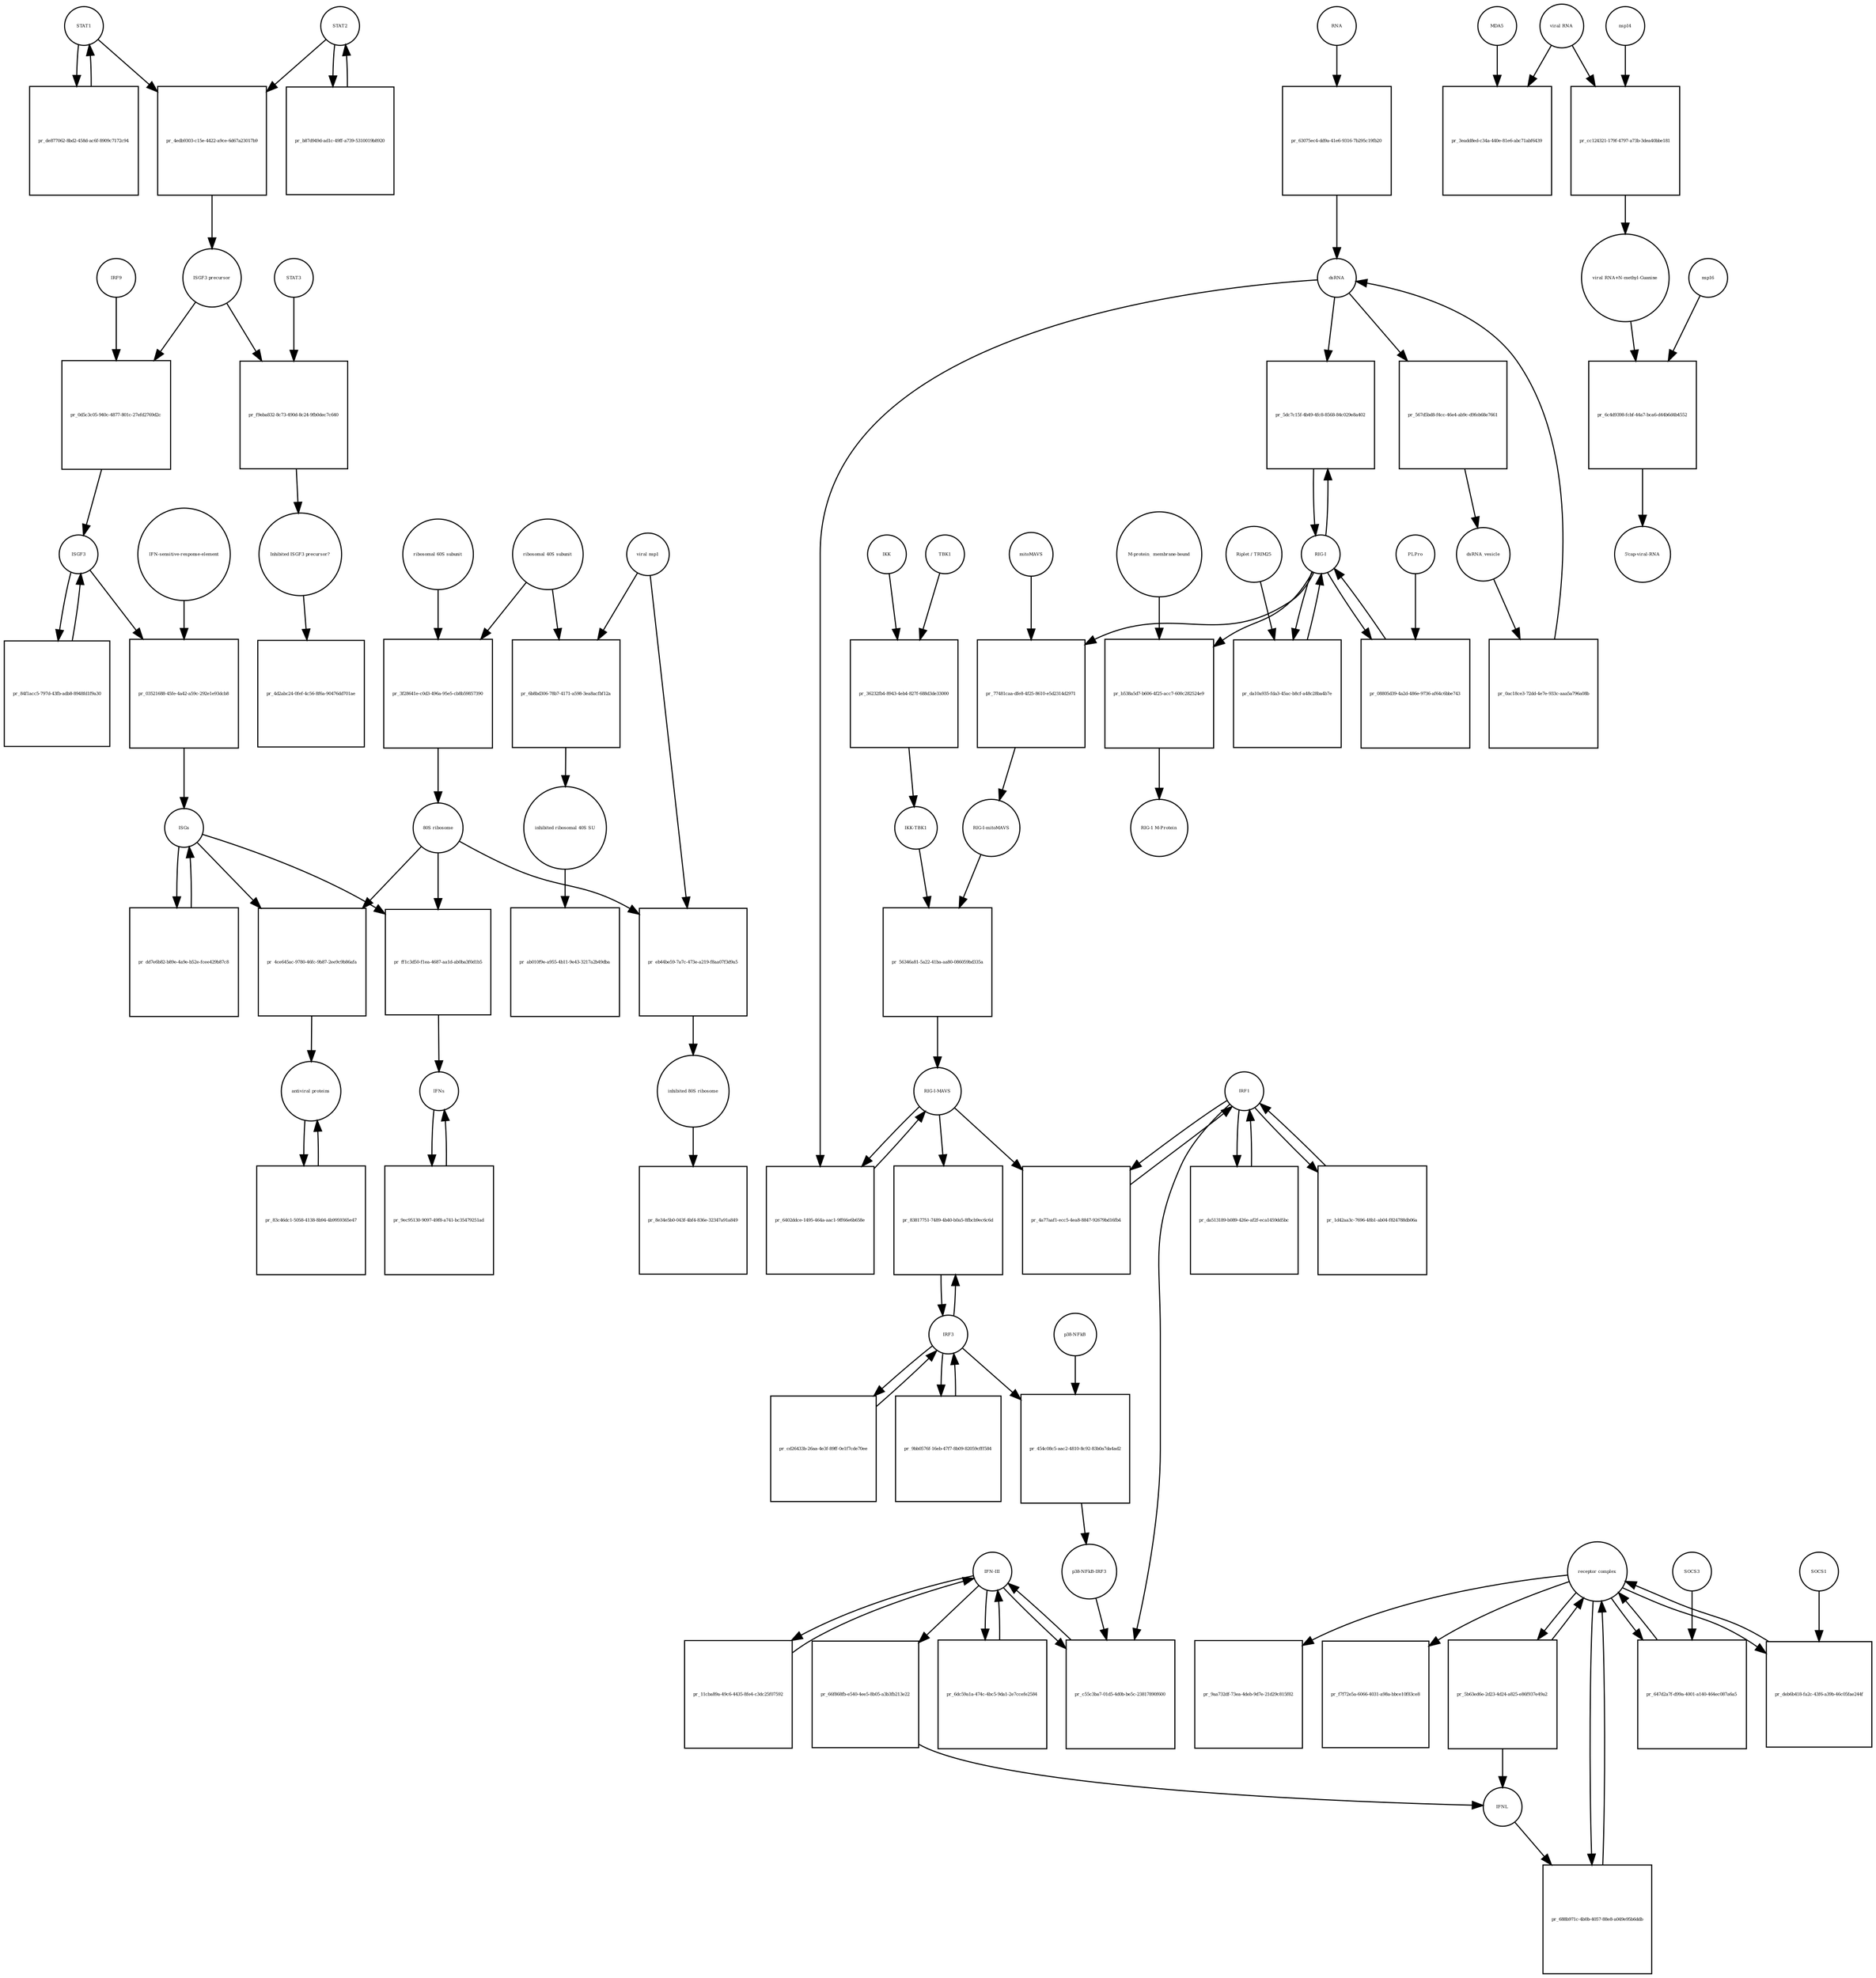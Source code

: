 strict digraph  {
STAT1 [annotation="", bipartite=0, cls=macromolecule, fontsize=4, label=STAT1, shape=circle];
"pr_4edb9303-c15e-4422-a9ce-6d67a23017b9" [annotation="", bipartite=1, cls=process, fontsize=4, label="pr_4edb9303-c15e-4422-a9ce-6d67a23017b9", shape=square];
STAT2 [annotation="", bipartite=0, cls=macromolecule, fontsize=4, label=STAT2, shape=circle];
"ISGF3 precursor" [annotation="", bipartite=0, cls=complex, fontsize=4, label="ISGF3 precursor", shape=circle];
"pr_0d5c3c05-940c-4877-801c-27efd2769d2c" [annotation="", bipartite=1, cls=process, fontsize=4, label="pr_0d5c3c05-940c-4877-801c-27efd2769d2c", shape=square];
IRF9 [annotation="", bipartite=0, cls=macromolecule, fontsize=4, label=IRF9, shape=circle];
ISGF3 [annotation="", bipartite=0, cls=complex, fontsize=4, label=ISGF3, shape=circle];
"pr_de877062-8bd2-458d-ac6f-8909c7172c94" [annotation="", bipartite=1, cls=process, fontsize=4, label="pr_de877062-8bd2-458d-ac6f-8909c7172c94", shape=square];
"pr_b87d949d-ad1c-49ff-a739-5310019b8920" [annotation="", bipartite=1, cls=process, fontsize=4, label="pr_b87d949d-ad1c-49ff-a739-5310019b8920", shape=square];
"receptor complex" [annotation="", bipartite=0, cls=complex, fontsize=4, label="receptor complex", shape=circle];
"pr_688b971c-4b0b-4057-88e8-a049e95b6ddb" [annotation="", bipartite=1, cls=process, fontsize=4, label="pr_688b971c-4b0b-4057-88e8-a049e95b6ddb", shape=square];
IFNL [annotation="", bipartite=0, cls=macromolecule, fontsize=4, label=IFNL, shape=circle];
"IFN-sensitive-response-element" [annotation="", bipartite=0, cls="nucleic acid feature", fontsize=4, label="IFN-sensitive-response-element", shape=circle];
"pr_03521688-45fe-4a42-a59c-292e1e93dcb8" [annotation="", bipartite=1, cls=process, fontsize=4, label="pr_03521688-45fe-4a42-a59c-292e1e93dcb8", shape=square];
ISGs [annotation="", bipartite=0, cls="nucleic acid feature", fontsize=4, label=ISGs, shape=circle];
"pr_ff1c3d50-f1ea-4687-aa1d-ab0ba3f0d1b5" [annotation="", bipartite=1, cls=process, fontsize=4, label="pr_ff1c3d50-f1ea-4687-aa1d-ab0ba3f0d1b5", shape=square];
IFNs [annotation="", bipartite=0, cls=macromolecule, fontsize=4, label=IFNs, shape=circle];
"80S ribosome" [annotation="", bipartite=0, cls=complex, fontsize=4, label="80S ribosome", shape=circle];
"pr_4ce645ac-9780-46fc-9b87-2ee9c9b86afa" [annotation="", bipartite=1, cls=process, fontsize=4, label="pr_4ce645ac-9780-46fc-9b87-2ee9c9b86afa", shape=square];
"antiviral proteins" [annotation="", bipartite=0, cls=macromolecule, fontsize=4, label="antiviral proteins", shape=circle];
"pr_84f1acc5-797d-43fb-adb8-8948fd1f9a30" [annotation="", bipartite=1, cls=process, fontsize=4, label="pr_84f1acc5-797d-43fb-adb8-8948fd1f9a30", shape=square];
"pr_dd7e6b82-b89e-4a9e-b52e-fcee429b87c8" [annotation="", bipartite=1, cls=process, fontsize=4, label="pr_dd7e6b82-b89e-4a9e-b52e-fcee429b87c8", shape=square];
"pr_83c46dc1-5058-4138-8b94-4b9959365e47" [annotation="", bipartite=1, cls=process, fontsize=4, label="pr_83c46dc1-5058-4138-8b94-4b9959365e47", shape=square];
"viral RNA" [annotation="", bipartite=0, cls="nucleic acid feature", fontsize=4, label="viral RNA", shape=circle];
"pr_3eadd8ed-c34a-440e-81e6-abc71abf6439" [annotation="", bipartite=1, cls=process, fontsize=4, label="pr_3eadd8ed-c34a-440e-81e6-abc71abf6439", shape=square];
MDA5 [annotation="", bipartite=0, cls=macromolecule, fontsize=4, label=MDA5, shape=circle];
"pr_cc124321-179f-4797-a73b-3dea40bbe181" [annotation="", bipartite=1, cls=process, fontsize=4, label="pr_cc124321-179f-4797-a73b-3dea40bbe181", shape=square];
"viral RNA+N-methyl-Guanine" [annotation="", bipartite=0, cls="nucleic acid feature", fontsize=4, label="viral RNA+N-methyl-Guanine", shape=circle];
nsp14 [annotation="", bipartite=0, cls=macromolecule, fontsize=4, label=nsp14, shape=circle];
"pr_6c4d9398-fcbf-44a7-bca6-d44b6d4b4552" [annotation="", bipartite=1, cls=process, fontsize=4, label="pr_6c4d9398-fcbf-44a7-bca6-d44b6d4b4552", shape=square];
"5'cap-viral-RNA" [annotation="", bipartite=0, cls="nucleic acid feature", fontsize=4, label="5'cap-viral-RNA", shape=circle];
nsp16 [annotation="", bipartite=0, cls=macromolecule, fontsize=4, label=nsp16, shape=circle];
IKK [annotation="", bipartite=0, cls=macromolecule, fontsize=4, label=IKK, shape=circle];
"pr_36232fb4-8943-4eb4-827f-688d3de33000" [annotation="", bipartite=1, cls=process, fontsize=4, label="pr_36232fb4-8943-4eb4-827f-688d3de33000", shape=square];
TBK1 [annotation="", bipartite=0, cls=macromolecule, fontsize=4, label=TBK1, shape=circle];
"IKK-TBK1" [annotation="", bipartite=0, cls=complex, fontsize=4, label="IKK-TBK1", shape=circle];
IRF3 [annotation="", bipartite=0, cls=macromolecule, fontsize=4, label=IRF3, shape=circle];
"pr_83817751-7489-4b40-b0a5-8fbcb9ec6c6d" [annotation="", bipartite=1, cls=process, fontsize=4, label="pr_83817751-7489-4b40-b0a5-8fbcb9ec6c6d", shape=square];
"RIG-I-MAVS" [annotation="", bipartite=0, cls=complex, fontsize=4, label="RIG-I-MAVS", shape=circle];
"pr_6402ddce-1495-464a-aac1-9ff66e6b658e" [annotation="", bipartite=1, cls=process, fontsize=4, label="pr_6402ddce-1495-464a-aac1-9ff66e6b658e", shape=square];
dsRNA [annotation="", bipartite=0, cls="nucleic acid feature", fontsize=4, label=dsRNA, shape=circle];
IRF1 [annotation="", bipartite=0, cls=macromolecule, fontsize=4, label=IRF1, shape=circle];
"pr_4a77aaf1-ecc5-4ea8-8847-92679bd16fb4" [annotation="", bipartite=1, cls=process, fontsize=4, label="pr_4a77aaf1-ecc5-4ea8-8847-92679bd16fb4", shape=square];
"IFN-III" [annotation="", bipartite=0, cls=macromolecule, fontsize=4, label="IFN-III", shape=circle];
"pr_6dc59a1a-474c-4bc5-9da1-2e7ccefe2584" [annotation="", bipartite=1, cls=process, fontsize=4, label="pr_6dc59a1a-474c-4bc5-9da1-2e7ccefe2584", shape=square];
"pr_11cba89a-49c6-4435-8fe4-c3dc25f07592" [annotation="", bipartite=1, cls=process, fontsize=4, label="pr_11cba89a-49c6-4435-8fe4-c3dc25f07592", shape=square];
"pr_c55c3ba7-01d5-4d0b-be5c-23817890f600" [annotation="", bipartite=1, cls=process, fontsize=4, label="pr_c55c3ba7-01d5-4d0b-be5c-23817890f600", shape=square];
"p38-NFkB-IRF3" [annotation="", bipartite=0, cls=complex, fontsize=4, label="p38-NFkB-IRF3", shape=circle];
"pr_66f868fb-e540-4ee5-8b05-a3b3fb213e22" [annotation="", bipartite=1, cls=process, fontsize=4, label="pr_66f868fb-e540-4ee5-8b05-a3b3fb213e22", shape=square];
"RIG-I" [annotation="", bipartite=0, cls=macromolecule, fontsize=4, label="RIG-I", shape=circle];
"pr_5dc7c15f-4b49-4fc8-8568-84c029e8a402" [annotation="", bipartite=1, cls=process, fontsize=4, label="pr_5dc7c15f-4b49-4fc8-8568-84c029e8a402", shape=square];
"RIG-I-mitoMAVS" [annotation="", bipartite=0, cls=complex, fontsize=4, label="RIG-I-mitoMAVS", shape=circle];
"pr_56346a81-5a22-41ba-aa80-086059bd335a" [annotation="", bipartite=1, cls=process, fontsize=4, label="pr_56346a81-5a22-41ba-aa80-086059bd335a", shape=square];
"p38-NFkB" [annotation="", bipartite=0, cls=complex, fontsize=4, label="p38-NFkB", shape=circle];
"pr_454c08c5-aac2-4810-8c92-83b0a7da4ad2" [annotation="", bipartite=1, cls=process, fontsize=4, label="pr_454c08c5-aac2-4810-8c92-83b0a7da4ad2", shape=square];
"pr_567d5bd8-f4cc-46e4-ab9c-d9feb68e7661" [annotation="", bipartite=1, cls=process, fontsize=4, label="pr_567d5bd8-f4cc-46e4-ab9c-d9feb68e7661", shape=square];
dsRNA_vesicle [annotation="", bipartite=0, cls="nucleic acid feature", fontsize=4, label=dsRNA_vesicle, shape=circle];
"pr_0ac18ce3-72dd-4e7e-933c-aaa5a796a08b" [annotation="", bipartite=1, cls=process, fontsize=4, label="pr_0ac18ce3-72dd-4e7e-933c-aaa5a796a08b", shape=square];
"pr_cd26433b-26aa-4e3f-89ff-0e1f7cde70ee" [annotation="", bipartite=1, cls=process, fontsize=4, label="pr_cd26433b-26aa-4e3f-89ff-0e1f7cde70ee", shape=square];
"pr_9bb0576f-16eb-47f7-8b09-82059cfff584" [annotation="", bipartite=1, cls=process, fontsize=4, label="pr_9bb0576f-16eb-47f7-8b09-82059cfff584", shape=square];
"pr_da513189-b089-426e-af2f-eca1459dd5bc" [annotation="", bipartite=1, cls=process, fontsize=4, label="pr_da513189-b089-426e-af2f-eca1459dd5bc", shape=square];
"pr_1d42aa3c-7696-48b1-ab04-f824788db06a" [annotation="", bipartite=1, cls=process, fontsize=4, label="pr_1d42aa3c-7696-48b1-ab04-f824788db06a", shape=square];
RNA [annotation="", bipartite=0, cls="nucleic acid feature", fontsize=4, label=RNA, shape=circle];
"pr_63075ec4-dd9a-41e6-9316-7b295c19fb20" [annotation="", bipartite=1, cls=process, fontsize=4, label="pr_63075ec4-dd9a-41e6-9316-7b295c19fb20", shape=square];
"ribosomal 60S subunit" [annotation="", bipartite=0, cls=complex, fontsize=4, label="ribosomal 60S subunit", shape=circle];
"pr_3f28641e-c0d3-496a-95e5-cb8b59857390" [annotation="", bipartite=1, cls=process, fontsize=4, label="pr_3f28641e-c0d3-496a-95e5-cb8b59857390", shape=square];
"ribosomal 40S subunit" [annotation="", bipartite=0, cls=complex, fontsize=4, label="ribosomal 40S subunit", shape=circle];
"pr_6b8bd306-78b7-4171-a598-3ea8acfbf12a" [annotation="", bipartite=1, cls=process, fontsize=4, label="pr_6b8bd306-78b7-4171-a598-3ea8acfbf12a", shape=square];
"viral nsp1" [annotation="", bipartite=0, cls=macromolecule, fontsize=4, label="viral nsp1", shape=circle];
"inhibited ribosomal 40S SU" [annotation="urn_miriam_doi_10.1101%2F2020.05.18.102467", bipartite=0, cls=complex, fontsize=4, label="inhibited ribosomal 40S SU", shape=circle];
"pr_eb44be59-7a7c-473e-a219-f8aa07f3d9a5" [annotation="", bipartite=1, cls=process, fontsize=4, label="pr_eb44be59-7a7c-473e-a219-f8aa07f3d9a5", shape=square];
"inhibited 80S ribosome" [annotation="", bipartite=0, cls=complex, fontsize=4, label="inhibited 80S ribosome", shape=circle];
"pr_f9eba832-8c73-490d-8c24-9fb0dec7c640" [annotation="", bipartite=1, cls=process, fontsize=4, label="pr_f9eba832-8c73-490d-8c24-9fb0dec7c640", shape=square];
STAT3 [annotation="", bipartite=0, cls=macromolecule, fontsize=4, label=STAT3, shape=circle];
"Inhibited ISGF3 precursor?" [annotation="", bipartite=0, cls=complex, fontsize=4, label="Inhibited ISGF3 precursor?", shape=circle];
"pr_9ec95130-9097-49f8-a741-bc35479251ad" [annotation="", bipartite=1, cls=process, fontsize=4, label="pr_9ec95130-9097-49f8-a741-bc35479251ad", shape=square];
"pr_647d2a7f-d99a-4001-a140-464ec087a6a5" [annotation="", bipartite=1, cls=process, fontsize=4, label="pr_647d2a7f-d99a-4001-a140-464ec087a6a5", shape=square];
SOCS3 [annotation="", bipartite=0, cls=macromolecule, fontsize=4, label=SOCS3, shape=circle];
"pr_deb6b418-fa2c-43f6-a39b-46c05fae244f" [annotation="", bipartite=1, cls=process, fontsize=4, label="pr_deb6b418-fa2c-43f6-a39b-46c05fae244f", shape=square];
SOCS1 [annotation="", bipartite=0, cls=macromolecule, fontsize=4, label=SOCS1, shape=circle];
"pr_4d2abc24-0fef-4c56-8f6a-90476dd701ae" [annotation="", bipartite=1, cls=process, fontsize=4, label="pr_4d2abc24-0fef-4c56-8f6a-90476dd701ae", shape=square];
"pr_9aa732df-73ea-4deb-9d7e-21d29c815f82" [annotation="", bipartite=1, cls=process, fontsize=4, label="pr_9aa732df-73ea-4deb-9d7e-21d29c815f82", shape=square];
"pr_f7f72e5a-6066-4031-a98a-bbce10f83ce8" [annotation="", bipartite=1, cls=process, fontsize=4, label="pr_f7f72e5a-6066-4031-a98a-bbce10f83ce8", shape=square];
"pr_8e34e5b0-043f-4bf4-836e-32347a91a849" [annotation="", bipartite=1, cls=process, fontsize=4, label="pr_8e34e5b0-043f-4bf4-836e-32347a91a849", shape=square];
"pr_ab010f9e-a955-4b11-9e43-3217a2b49dba" [annotation="", bipartite=1, cls=process, fontsize=4, label="pr_ab010f9e-a955-4b11-9e43-3217a2b49dba", shape=square];
"pr_5b63ed6e-2d23-4d24-a825-e86f937e49a2" [annotation="", bipartite=1, cls=process, fontsize=4, label="pr_5b63ed6e-2d23-4d24-a825-e86f937e49a2", shape=square];
"M-protein_ membrane-bound" [annotation="", bipartite=0, cls=macromolecule, fontsize=4, label="M-protein_ membrane-bound", shape=circle];
"pr_b538a5d7-b606-4f25-acc7-600c282524e9" [annotation="", bipartite=1, cls=process, fontsize=4, label="pr_b538a5d7-b606-4f25-acc7-600c282524e9", shape=square];
"RIG-1 M-Protein" [annotation="", bipartite=0, cls=complex, fontsize=4, label="RIG-1 M-Protein", shape=circle];
"pr_77481caa-dfe8-4f25-8610-e5d2314d2971" [annotation="", bipartite=1, cls=process, fontsize=4, label="pr_77481caa-dfe8-4f25-8610-e5d2314d2971", shape=square];
mitoMAVS [annotation="", bipartite=0, cls=macromolecule, fontsize=4, label=mitoMAVS, shape=circle];
"pr_da10a935-fda3-45ac-b8cf-a48c28ba4b7e" [annotation="", bipartite=1, cls=process, fontsize=4, label="pr_da10a935-fda3-45ac-b8cf-a48c28ba4b7e", shape=square];
"Riplet / TRIM25" [annotation="", bipartite=0, cls=macromolecule, fontsize=4, label="Riplet / TRIM25", shape=circle];
"pr_08805d39-4a2d-486e-9736-af64c6bbe743" [annotation="", bipartite=1, cls=process, fontsize=4, label="pr_08805d39-4a2d-486e-9736-af64c6bbe743", shape=square];
PLPro [annotation="", bipartite=0, cls=macromolecule, fontsize=4, label=PLPro, shape=circle];
STAT1 -> "pr_4edb9303-c15e-4422-a9ce-6d67a23017b9"  [annotation="", interaction_type=consumption];
STAT1 -> "pr_de877062-8bd2-458d-ac6f-8909c7172c94"  [annotation="", interaction_type=consumption];
"pr_4edb9303-c15e-4422-a9ce-6d67a23017b9" -> "ISGF3 precursor"  [annotation="", interaction_type=production];
STAT2 -> "pr_4edb9303-c15e-4422-a9ce-6d67a23017b9"  [annotation="", interaction_type=consumption];
STAT2 -> "pr_b87d949d-ad1c-49ff-a739-5310019b8920"  [annotation="", interaction_type=consumption];
"ISGF3 precursor" -> "pr_0d5c3c05-940c-4877-801c-27efd2769d2c"  [annotation="", interaction_type=consumption];
"ISGF3 precursor" -> "pr_f9eba832-8c73-490d-8c24-9fb0dec7c640"  [annotation="", interaction_type=consumption];
"pr_0d5c3c05-940c-4877-801c-27efd2769d2c" -> ISGF3  [annotation="", interaction_type=production];
IRF9 -> "pr_0d5c3c05-940c-4877-801c-27efd2769d2c"  [annotation="", interaction_type=consumption];
ISGF3 -> "pr_03521688-45fe-4a42-a59c-292e1e93dcb8"  [annotation="", interaction_type="necessary stimulation"];
ISGF3 -> "pr_84f1acc5-797d-43fb-adb8-8948fd1f9a30"  [annotation="", interaction_type=consumption];
"pr_de877062-8bd2-458d-ac6f-8909c7172c94" -> STAT1  [annotation="", interaction_type=production];
"pr_b87d949d-ad1c-49ff-a739-5310019b8920" -> STAT2  [annotation="", interaction_type=production];
"receptor complex" -> "pr_688b971c-4b0b-4057-88e8-a049e95b6ddb"  [annotation="", interaction_type=consumption];
"receptor complex" -> "pr_647d2a7f-d99a-4001-a140-464ec087a6a5"  [annotation="", interaction_type=consumption];
"receptor complex" -> "pr_deb6b418-fa2c-43f6-a39b-46c05fae244f"  [annotation="", interaction_type=consumption];
"receptor complex" -> "pr_9aa732df-73ea-4deb-9d7e-21d29c815f82"  [annotation="", interaction_type=consumption];
"receptor complex" -> "pr_f7f72e5a-6066-4031-a98a-bbce10f83ce8"  [annotation="", interaction_type=consumption];
"receptor complex" -> "pr_5b63ed6e-2d23-4d24-a825-e86f937e49a2"  [annotation="", interaction_type=consumption];
"pr_688b971c-4b0b-4057-88e8-a049e95b6ddb" -> "receptor complex"  [annotation="", interaction_type=production];
IFNL -> "pr_688b971c-4b0b-4057-88e8-a049e95b6ddb"  [annotation="", interaction_type=stimulation];
"IFN-sensitive-response-element" -> "pr_03521688-45fe-4a42-a59c-292e1e93dcb8"  [annotation="", interaction_type=consumption];
"pr_03521688-45fe-4a42-a59c-292e1e93dcb8" -> ISGs  [annotation="", interaction_type=production];
ISGs -> "pr_ff1c3d50-f1ea-4687-aa1d-ab0ba3f0d1b5"  [annotation="", interaction_type=consumption];
ISGs -> "pr_4ce645ac-9780-46fc-9b87-2ee9c9b86afa"  [annotation="", interaction_type=consumption];
ISGs -> "pr_dd7e6b82-b89e-4a9e-b52e-fcee429b87c8"  [annotation="", interaction_type=consumption];
"pr_ff1c3d50-f1ea-4687-aa1d-ab0ba3f0d1b5" -> IFNs  [annotation="", interaction_type=production];
IFNs -> "pr_9ec95130-9097-49f8-a741-bc35479251ad"  [annotation="", interaction_type=consumption];
"80S ribosome" -> "pr_ff1c3d50-f1ea-4687-aa1d-ab0ba3f0d1b5"  [annotation="", interaction_type=catalysis];
"80S ribosome" -> "pr_4ce645ac-9780-46fc-9b87-2ee9c9b86afa"  [annotation="", interaction_type=catalysis];
"80S ribosome" -> "pr_eb44be59-7a7c-473e-a219-f8aa07f3d9a5"  [annotation="", interaction_type=consumption];
"pr_4ce645ac-9780-46fc-9b87-2ee9c9b86afa" -> "antiviral proteins"  [annotation="", interaction_type=production];
"antiviral proteins" -> "pr_83c46dc1-5058-4138-8b94-4b9959365e47"  [annotation="", interaction_type=consumption];
"pr_84f1acc5-797d-43fb-adb8-8948fd1f9a30" -> ISGF3  [annotation="", interaction_type=production];
"pr_dd7e6b82-b89e-4a9e-b52e-fcee429b87c8" -> ISGs  [annotation="", interaction_type=production];
"pr_83c46dc1-5058-4138-8b94-4b9959365e47" -> "antiviral proteins"  [annotation="", interaction_type=production];
"viral RNA" -> "pr_3eadd8ed-c34a-440e-81e6-abc71abf6439"  [annotation="", interaction_type=consumption];
"viral RNA" -> "pr_cc124321-179f-4797-a73b-3dea40bbe181"  [annotation="", interaction_type=consumption];
MDA5 -> "pr_3eadd8ed-c34a-440e-81e6-abc71abf6439"  [annotation="urn_miriam_doi_10.1016%2Fj.chom.2020.05.008", interaction_type=catalysis];
"pr_cc124321-179f-4797-a73b-3dea40bbe181" -> "viral RNA+N-methyl-Guanine"  [annotation="", interaction_type=production];
"viral RNA+N-methyl-Guanine" -> "pr_6c4d9398-fcbf-44a7-bca6-d44b6d4b4552"  [annotation="", interaction_type=consumption];
nsp14 -> "pr_cc124321-179f-4797-a73b-3dea40bbe181"  [annotation="", interaction_type=catalysis];
"pr_6c4d9398-fcbf-44a7-bca6-d44b6d4b4552" -> "5'cap-viral-RNA"  [annotation="", interaction_type=production];
nsp16 -> "pr_6c4d9398-fcbf-44a7-bca6-d44b6d4b4552"  [annotation="urn_miriam_doi_10.1016%2Fj.chom.2020.05.008", interaction_type=catalysis];
IKK -> "pr_36232fb4-8943-4eb4-827f-688d3de33000"  [annotation="", interaction_type=consumption];
"pr_36232fb4-8943-4eb4-827f-688d3de33000" -> "IKK-TBK1"  [annotation="", interaction_type=production];
TBK1 -> "pr_36232fb4-8943-4eb4-827f-688d3de33000"  [annotation="", interaction_type=consumption];
"IKK-TBK1" -> "pr_56346a81-5a22-41ba-aa80-086059bd335a"  [annotation="", interaction_type=consumption];
IRF3 -> "pr_83817751-7489-4b40-b0a5-8fbcb9ec6c6d"  [annotation="", interaction_type=consumption];
IRF3 -> "pr_454c08c5-aac2-4810-8c92-83b0a7da4ad2"  [annotation="", interaction_type=consumption];
IRF3 -> "pr_cd26433b-26aa-4e3f-89ff-0e1f7cde70ee"  [annotation="", interaction_type=consumption];
IRF3 -> "pr_9bb0576f-16eb-47f7-8b09-82059cfff584"  [annotation="", interaction_type=consumption];
"pr_83817751-7489-4b40-b0a5-8fbcb9ec6c6d" -> IRF3  [annotation="", interaction_type=production];
"RIG-I-MAVS" -> "pr_83817751-7489-4b40-b0a5-8fbcb9ec6c6d"  [annotation="", interaction_type=stimulation];
"RIG-I-MAVS" -> "pr_6402ddce-1495-464a-aac1-9ff66e6b658e"  [annotation="", interaction_type=consumption];
"RIG-I-MAVS" -> "pr_4a77aaf1-ecc5-4ea8-8847-92679bd16fb4"  [annotation="", interaction_type=catalysis];
"pr_6402ddce-1495-464a-aac1-9ff66e6b658e" -> "RIG-I-MAVS"  [annotation="", interaction_type=production];
dsRNA -> "pr_6402ddce-1495-464a-aac1-9ff66e6b658e"  [annotation="", interaction_type="necessary stimulation"];
dsRNA -> "pr_5dc7c15f-4b49-4fc8-8568-84c029e8a402"  [annotation="", interaction_type="necessary stimulation"];
dsRNA -> "pr_567d5bd8-f4cc-46e4-ab9c-d9feb68e7661"  [annotation="", interaction_type=consumption];
IRF1 -> "pr_4a77aaf1-ecc5-4ea8-8847-92679bd16fb4"  [annotation="", interaction_type=consumption];
IRF1 -> "pr_c55c3ba7-01d5-4d0b-be5c-23817890f600"  [annotation="", interaction_type=stimulation];
IRF1 -> "pr_da513189-b089-426e-af2f-eca1459dd5bc"  [annotation="", interaction_type=consumption];
IRF1 -> "pr_1d42aa3c-7696-48b1-ab04-f824788db06a"  [annotation="", interaction_type=consumption];
"pr_4a77aaf1-ecc5-4ea8-8847-92679bd16fb4" -> IRF1  [annotation="", interaction_type=production];
"IFN-III" -> "pr_6dc59a1a-474c-4bc5-9da1-2e7ccefe2584"  [annotation="", interaction_type=consumption];
"IFN-III" -> "pr_11cba89a-49c6-4435-8fe4-c3dc25f07592"  [annotation="", interaction_type=consumption];
"IFN-III" -> "pr_c55c3ba7-01d5-4d0b-be5c-23817890f600"  [annotation="", interaction_type=consumption];
"IFN-III" -> "pr_66f868fb-e540-4ee5-8b05-a3b3fb213e22"  [annotation="", interaction_type=consumption];
"pr_6dc59a1a-474c-4bc5-9da1-2e7ccefe2584" -> "IFN-III"  [annotation="", interaction_type=production];
"pr_11cba89a-49c6-4435-8fe4-c3dc25f07592" -> "IFN-III"  [annotation="", interaction_type=production];
"pr_c55c3ba7-01d5-4d0b-be5c-23817890f600" -> "IFN-III"  [annotation="", interaction_type=production];
"p38-NFkB-IRF3" -> "pr_c55c3ba7-01d5-4d0b-be5c-23817890f600"  [annotation="", interaction_type=stimulation];
"pr_66f868fb-e540-4ee5-8b05-a3b3fb213e22" -> IFNL  [annotation="", interaction_type=production];
"RIG-I" -> "pr_5dc7c15f-4b49-4fc8-8568-84c029e8a402"  [annotation="", interaction_type=consumption];
"RIG-I" -> "pr_b538a5d7-b606-4f25-acc7-600c282524e9"  [annotation="", interaction_type=consumption];
"RIG-I" -> "pr_77481caa-dfe8-4f25-8610-e5d2314d2971"  [annotation="", interaction_type=consumption];
"RIG-I" -> "pr_da10a935-fda3-45ac-b8cf-a48c28ba4b7e"  [annotation="", interaction_type=consumption];
"RIG-I" -> "pr_08805d39-4a2d-486e-9736-af64c6bbe743"  [annotation="", interaction_type=consumption];
"pr_5dc7c15f-4b49-4fc8-8568-84c029e8a402" -> "RIG-I"  [annotation="", interaction_type=production];
"RIG-I-mitoMAVS" -> "pr_56346a81-5a22-41ba-aa80-086059bd335a"  [annotation="", interaction_type=consumption];
"pr_56346a81-5a22-41ba-aa80-086059bd335a" -> "RIG-I-MAVS"  [annotation="", interaction_type=production];
"p38-NFkB" -> "pr_454c08c5-aac2-4810-8c92-83b0a7da4ad2"  [annotation="", interaction_type=consumption];
"pr_454c08c5-aac2-4810-8c92-83b0a7da4ad2" -> "p38-NFkB-IRF3"  [annotation="", interaction_type=production];
"pr_567d5bd8-f4cc-46e4-ab9c-d9feb68e7661" -> dsRNA_vesicle  [annotation="", interaction_type=production];
dsRNA_vesicle -> "pr_0ac18ce3-72dd-4e7e-933c-aaa5a796a08b"  [annotation="", interaction_type=consumption];
"pr_0ac18ce3-72dd-4e7e-933c-aaa5a796a08b" -> dsRNA  [annotation="", interaction_type=production];
"pr_cd26433b-26aa-4e3f-89ff-0e1f7cde70ee" -> IRF3  [annotation="", interaction_type=production];
"pr_9bb0576f-16eb-47f7-8b09-82059cfff584" -> IRF3  [annotation="", interaction_type=production];
"pr_da513189-b089-426e-af2f-eca1459dd5bc" -> IRF1  [annotation="", interaction_type=production];
"pr_1d42aa3c-7696-48b1-ab04-f824788db06a" -> IRF1  [annotation="", interaction_type=production];
RNA -> "pr_63075ec4-dd9a-41e6-9316-7b295c19fb20"  [annotation="", interaction_type=consumption];
"pr_63075ec4-dd9a-41e6-9316-7b295c19fb20" -> dsRNA  [annotation="", interaction_type=production];
"ribosomal 60S subunit" -> "pr_3f28641e-c0d3-496a-95e5-cb8b59857390"  [annotation="", interaction_type=consumption];
"pr_3f28641e-c0d3-496a-95e5-cb8b59857390" -> "80S ribosome"  [annotation="", interaction_type=production];
"ribosomal 40S subunit" -> "pr_3f28641e-c0d3-496a-95e5-cb8b59857390"  [annotation="", interaction_type=consumption];
"ribosomal 40S subunit" -> "pr_6b8bd306-78b7-4171-a598-3ea8acfbf12a"  [annotation="", interaction_type=consumption];
"pr_6b8bd306-78b7-4171-a598-3ea8acfbf12a" -> "inhibited ribosomal 40S SU"  [annotation="", interaction_type=production];
"viral nsp1" -> "pr_6b8bd306-78b7-4171-a598-3ea8acfbf12a"  [annotation="", interaction_type=consumption];
"viral nsp1" -> "pr_eb44be59-7a7c-473e-a219-f8aa07f3d9a5"  [annotation="", interaction_type=consumption];
"inhibited ribosomal 40S SU" -> "pr_ab010f9e-a955-4b11-9e43-3217a2b49dba"  [annotation="", interaction_type=consumption];
"pr_eb44be59-7a7c-473e-a219-f8aa07f3d9a5" -> "inhibited 80S ribosome"  [annotation="", interaction_type=production];
"inhibited 80S ribosome" -> "pr_8e34e5b0-043f-4bf4-836e-32347a91a849"  [annotation="", interaction_type=consumption];
"pr_f9eba832-8c73-490d-8c24-9fb0dec7c640" -> "Inhibited ISGF3 precursor?"  [annotation="", interaction_type=production];
STAT3 -> "pr_f9eba832-8c73-490d-8c24-9fb0dec7c640"  [annotation="", interaction_type=consumption];
"Inhibited ISGF3 precursor?" -> "pr_4d2abc24-0fef-4c56-8f6a-90476dd701ae"  [annotation="", interaction_type=consumption];
"pr_9ec95130-9097-49f8-a741-bc35479251ad" -> IFNs  [annotation="", interaction_type=production];
"pr_647d2a7f-d99a-4001-a140-464ec087a6a5" -> "receptor complex"  [annotation="", interaction_type=production];
SOCS3 -> "pr_647d2a7f-d99a-4001-a140-464ec087a6a5"  [annotation="", interaction_type=consumption];
"pr_deb6b418-fa2c-43f6-a39b-46c05fae244f" -> "receptor complex"  [annotation="", interaction_type=production];
SOCS1 -> "pr_deb6b418-fa2c-43f6-a39b-46c05fae244f"  [annotation="", interaction_type=consumption];
"pr_5b63ed6e-2d23-4d24-a825-e86f937e49a2" -> IFNL  [annotation="", interaction_type=production];
"pr_5b63ed6e-2d23-4d24-a825-e86f937e49a2" -> "receptor complex"  [annotation="", interaction_type=production];
"M-protein_ membrane-bound" -> "pr_b538a5d7-b606-4f25-acc7-600c282524e9"  [annotation="", interaction_type=consumption];
"pr_b538a5d7-b606-4f25-acc7-600c282524e9" -> "RIG-1 M-Protein"  [annotation="", interaction_type=production];
"pr_77481caa-dfe8-4f25-8610-e5d2314d2971" -> "RIG-I-mitoMAVS"  [annotation="", interaction_type=production];
mitoMAVS -> "pr_77481caa-dfe8-4f25-8610-e5d2314d2971"  [annotation="", interaction_type=consumption];
"pr_da10a935-fda3-45ac-b8cf-a48c28ba4b7e" -> "RIG-I"  [annotation="", interaction_type=production];
"Riplet / TRIM25" -> "pr_da10a935-fda3-45ac-b8cf-a48c28ba4b7e"  [annotation="", interaction_type=catalysis];
"pr_08805d39-4a2d-486e-9736-af64c6bbe743" -> "RIG-I"  [annotation="", interaction_type=production];
PLPro -> "pr_08805d39-4a2d-486e-9736-af64c6bbe743"  [annotation="", interaction_type=catalysis];
}
